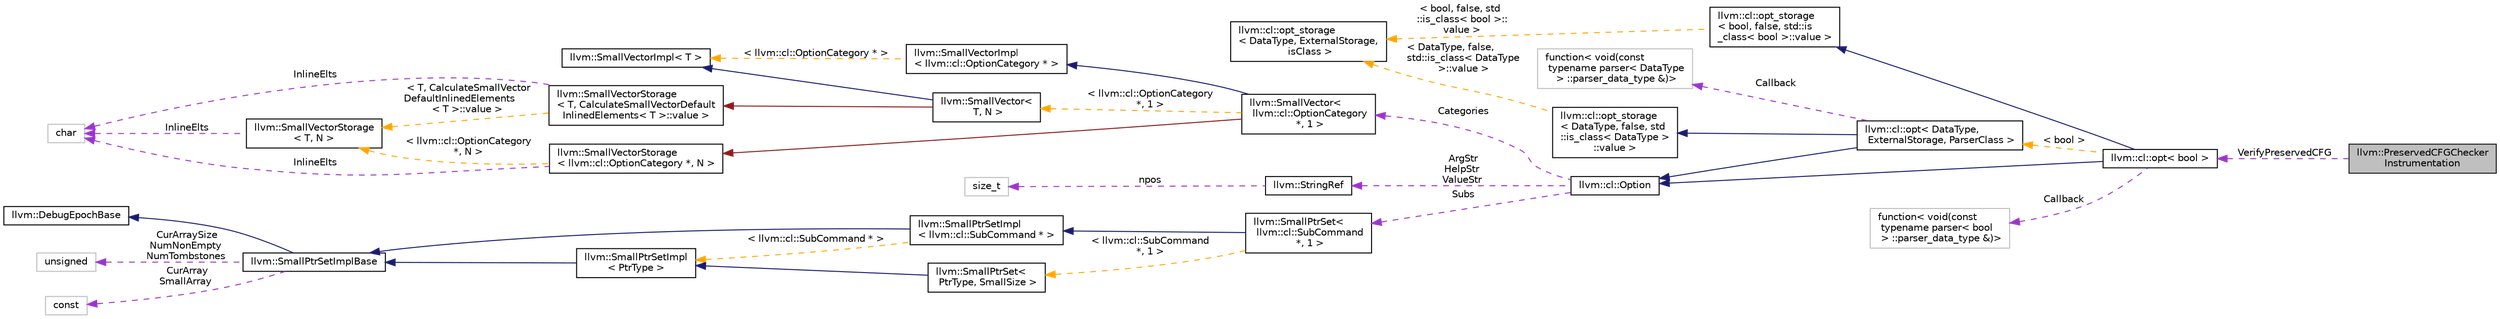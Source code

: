 digraph "llvm::PreservedCFGCheckerInstrumentation"
{
 // LATEX_PDF_SIZE
  bgcolor="transparent";
  edge [fontname="Helvetica",fontsize="10",labelfontname="Helvetica",labelfontsize="10"];
  node [fontname="Helvetica",fontsize="10",shape=record];
  rankdir="LR";
  Node1 [label="llvm::PreservedCFGChecker\lInstrumentation",height=0.2,width=0.4,color="black", fillcolor="grey75", style="filled", fontcolor="black",tooltip=" "];
  Node2 -> Node1 [dir="back",color="darkorchid3",fontsize="10",style="dashed",label=" VerifyPreservedCFG" ,fontname="Helvetica"];
  Node2 [label="llvm::cl::opt\< bool \>",height=0.2,width=0.4,color="black",URL="$classllvm_1_1cl_1_1opt.html",tooltip=" "];
  Node3 -> Node2 [dir="back",color="midnightblue",fontsize="10",style="solid",fontname="Helvetica"];
  Node3 [label="llvm::cl::Option",height=0.2,width=0.4,color="black",URL="$classllvm_1_1cl_1_1Option.html",tooltip=" "];
  Node4 -> Node3 [dir="back",color="darkorchid3",fontsize="10",style="dashed",label=" Subs" ,fontname="Helvetica"];
  Node4 [label="llvm::SmallPtrSet\<\l llvm::cl::SubCommand\l *, 1 \>",height=0.2,width=0.4,color="black",URL="$classllvm_1_1SmallPtrSet.html",tooltip=" "];
  Node5 -> Node4 [dir="back",color="midnightblue",fontsize="10",style="solid",fontname="Helvetica"];
  Node5 [label="llvm::SmallPtrSetImpl\l\< llvm::cl::SubCommand * \>",height=0.2,width=0.4,color="black",URL="$classllvm_1_1SmallPtrSetImpl.html",tooltip=" "];
  Node6 -> Node5 [dir="back",color="midnightblue",fontsize="10",style="solid",fontname="Helvetica"];
  Node6 [label="llvm::SmallPtrSetImplBase",height=0.2,width=0.4,color="black",URL="$classllvm_1_1SmallPtrSetImplBase.html",tooltip="SmallPtrSetImplBase - This is the common code shared among all the SmallPtrSet<>'s,..."];
  Node7 -> Node6 [dir="back",color="midnightblue",fontsize="10",style="solid",fontname="Helvetica"];
  Node7 [label="llvm::DebugEpochBase",height=0.2,width=0.4,color="black",URL="$classllvm_1_1DebugEpochBase.html",tooltip="A base class for data structure classes wishing to make iterators (\"handles\") pointing into themselve..."];
  Node8 -> Node6 [dir="back",color="darkorchid3",fontsize="10",style="dashed",label=" CurArraySize\nNumNonEmpty\nNumTombstones" ,fontname="Helvetica"];
  Node8 [label="unsigned",height=0.2,width=0.4,color="grey75",tooltip=" "];
  Node9 -> Node6 [dir="back",color="darkorchid3",fontsize="10",style="dashed",label=" CurArray\nSmallArray" ,fontname="Helvetica"];
  Node9 [label="const",height=0.2,width=0.4,color="grey75",tooltip=" "];
  Node10 -> Node5 [dir="back",color="orange",fontsize="10",style="dashed",label=" \< llvm::cl::SubCommand * \>" ,fontname="Helvetica"];
  Node10 [label="llvm::SmallPtrSetImpl\l\< PtrType \>",height=0.2,width=0.4,color="black",URL="$classllvm_1_1SmallPtrSetImpl.html",tooltip="A templated base class for SmallPtrSet which provides the typesafe interface that is common across al..."];
  Node6 -> Node10 [dir="back",color="midnightblue",fontsize="10",style="solid",fontname="Helvetica"];
  Node11 -> Node4 [dir="back",color="orange",fontsize="10",style="dashed",label=" \< llvm::cl::SubCommand\l *, 1 \>" ,fontname="Helvetica"];
  Node11 [label="llvm::SmallPtrSet\<\l PtrType, SmallSize \>",height=0.2,width=0.4,color="black",URL="$classllvm_1_1SmallPtrSet.html",tooltip="SmallPtrSet - This class implements a set which is optimized for holding SmallSize or less elements."];
  Node10 -> Node11 [dir="back",color="midnightblue",fontsize="10",style="solid",fontname="Helvetica"];
  Node12 -> Node3 [dir="back",color="darkorchid3",fontsize="10",style="dashed",label=" Categories" ,fontname="Helvetica"];
  Node12 [label="llvm::SmallVector\<\l llvm::cl::OptionCategory\l *, 1 \>",height=0.2,width=0.4,color="black",URL="$classllvm_1_1SmallVector.html",tooltip=" "];
  Node13 -> Node12 [dir="back",color="midnightblue",fontsize="10",style="solid",fontname="Helvetica"];
  Node13 [label="llvm::SmallVectorImpl\l\< llvm::cl::OptionCategory * \>",height=0.2,width=0.4,color="black",URL="$classllvm_1_1SmallVectorImpl.html",tooltip=" "];
  Node14 -> Node13 [dir="back",color="orange",fontsize="10",style="dashed",label=" \< llvm::cl::OptionCategory * \>" ,fontname="Helvetica"];
  Node14 [label="llvm::SmallVectorImpl\< T \>",height=0.2,width=0.4,color="black",URL="$classllvm_1_1SmallVectorImpl.html",tooltip="This class consists of common code factored out of the SmallVector class to reduce code duplication b..."];
  Node15 -> Node12 [dir="back",color="firebrick4",fontsize="10",style="solid",fontname="Helvetica"];
  Node15 [label="llvm::SmallVectorStorage\l\< llvm::cl::OptionCategory *, N \>",height=0.2,width=0.4,color="black",URL="$structllvm_1_1SmallVectorStorage.html",tooltip=" "];
  Node16 -> Node15 [dir="back",color="darkorchid3",fontsize="10",style="dashed",label=" InlineElts" ,fontname="Helvetica"];
  Node16 [label="char",height=0.2,width=0.4,color="grey75",tooltip=" "];
  Node17 -> Node15 [dir="back",color="orange",fontsize="10",style="dashed",label=" \< llvm::cl::OptionCategory\l *, N \>" ,fontname="Helvetica"];
  Node17 [label="llvm::SmallVectorStorage\l\< T, N \>",height=0.2,width=0.4,color="black",URL="$structllvm_1_1SmallVectorStorage.html",tooltip="Storage for the SmallVector elements."];
  Node16 -> Node17 [dir="back",color="darkorchid3",fontsize="10",style="dashed",label=" InlineElts" ,fontname="Helvetica"];
  Node18 -> Node12 [dir="back",color="orange",fontsize="10",style="dashed",label=" \< llvm::cl::OptionCategory\l *, 1 \>" ,fontname="Helvetica"];
  Node18 [label="llvm::SmallVector\<\l T, N \>",height=0.2,width=0.4,color="black",URL="$classllvm_1_1SmallVector.html",tooltip="This is a 'vector' (really, a variable-sized array), optimized for the case when the array is small."];
  Node14 -> Node18 [dir="back",color="midnightblue",fontsize="10",style="solid",fontname="Helvetica"];
  Node19 -> Node18 [dir="back",color="firebrick4",fontsize="10",style="solid",fontname="Helvetica"];
  Node19 [label="llvm::SmallVectorStorage\l\< T, CalculateSmallVectorDefault\lInlinedElements\< T \>::value \>",height=0.2,width=0.4,color="black",URL="$structllvm_1_1SmallVectorStorage.html",tooltip=" "];
  Node16 -> Node19 [dir="back",color="darkorchid3",fontsize="10",style="dashed",label=" InlineElts" ,fontname="Helvetica"];
  Node17 -> Node19 [dir="back",color="orange",fontsize="10",style="dashed",label=" \< T, CalculateSmallVector\lDefaultInlinedElements\l\< T \>::value \>" ,fontname="Helvetica"];
  Node20 -> Node3 [dir="back",color="darkorchid3",fontsize="10",style="dashed",label=" ArgStr\nHelpStr\nValueStr" ,fontname="Helvetica"];
  Node20 [label="llvm::StringRef",height=0.2,width=0.4,color="black",URL="$classllvm_1_1StringRef.html",tooltip="StringRef - Represent a constant reference to a string, i.e."];
  Node21 -> Node20 [dir="back",color="darkorchid3",fontsize="10",style="dashed",label=" npos" ,fontname="Helvetica"];
  Node21 [label="size_t",height=0.2,width=0.4,color="grey75",tooltip=" "];
  Node22 -> Node2 [dir="back",color="midnightblue",fontsize="10",style="solid",fontname="Helvetica"];
  Node22 [label="llvm::cl::opt_storage\l\< bool, false, std::is\l_class\< bool \>::value \>",height=0.2,width=0.4,color="black",URL="$classllvm_1_1cl_1_1opt__storage.html",tooltip=" "];
  Node23 -> Node22 [dir="back",color="orange",fontsize="10",style="dashed",label=" \< bool, false, std\l::is_class\< bool \>::\lvalue \>" ,fontname="Helvetica"];
  Node23 [label="llvm::cl::opt_storage\l\< DataType, ExternalStorage,\l isClass \>",height=0.2,width=0.4,color="black",URL="$classllvm_1_1cl_1_1opt__storage.html",tooltip=" "];
  Node24 -> Node2 [dir="back",color="darkorchid3",fontsize="10",style="dashed",label=" Callback" ,fontname="Helvetica"];
  Node24 [label="function\< void(const\l typename parser\< bool\l \> ::parser_data_type &)\>",height=0.2,width=0.4,color="grey75",tooltip=" "];
  Node25 -> Node2 [dir="back",color="orange",fontsize="10",style="dashed",label=" \< bool \>" ,fontname="Helvetica"];
  Node25 [label="llvm::cl::opt\< DataType,\l ExternalStorage, ParserClass \>",height=0.2,width=0.4,color="black",URL="$classllvm_1_1cl_1_1opt.html",tooltip=" "];
  Node3 -> Node25 [dir="back",color="midnightblue",fontsize="10",style="solid",fontname="Helvetica"];
  Node26 -> Node25 [dir="back",color="midnightblue",fontsize="10",style="solid",fontname="Helvetica"];
  Node26 [label="llvm::cl::opt_storage\l\< DataType, false, std\l::is_class\< DataType \>\l::value \>",height=0.2,width=0.4,color="black",URL="$classllvm_1_1cl_1_1opt__storage.html",tooltip=" "];
  Node23 -> Node26 [dir="back",color="orange",fontsize="10",style="dashed",label=" \< DataType, false,\l std::is_class\< DataType\l \>::value \>" ,fontname="Helvetica"];
  Node27 -> Node25 [dir="back",color="darkorchid3",fontsize="10",style="dashed",label=" Callback" ,fontname="Helvetica"];
  Node27 [label="function\< void(const\l typename parser\< DataType\l \> ::parser_data_type &)\>",height=0.2,width=0.4,color="grey75",tooltip=" "];
}
